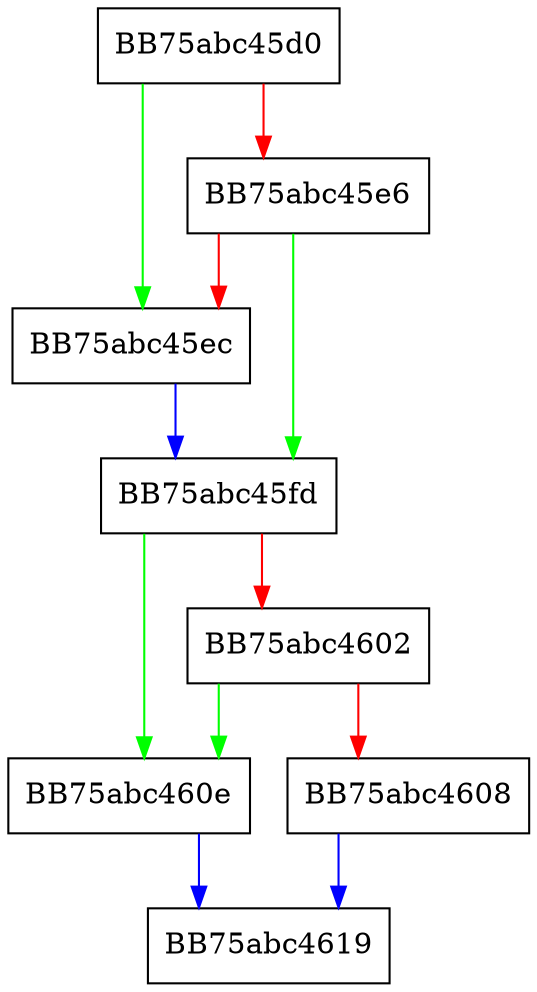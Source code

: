digraph eIL_das {
  node [shape="box"];
  graph [splines=ortho];
  BB75abc45d0 -> BB75abc45ec [color="green"];
  BB75abc45d0 -> BB75abc45e6 [color="red"];
  BB75abc45e6 -> BB75abc45fd [color="green"];
  BB75abc45e6 -> BB75abc45ec [color="red"];
  BB75abc45ec -> BB75abc45fd [color="blue"];
  BB75abc45fd -> BB75abc460e [color="green"];
  BB75abc45fd -> BB75abc4602 [color="red"];
  BB75abc4602 -> BB75abc460e [color="green"];
  BB75abc4602 -> BB75abc4608 [color="red"];
  BB75abc4608 -> BB75abc4619 [color="blue"];
  BB75abc460e -> BB75abc4619 [color="blue"];
}